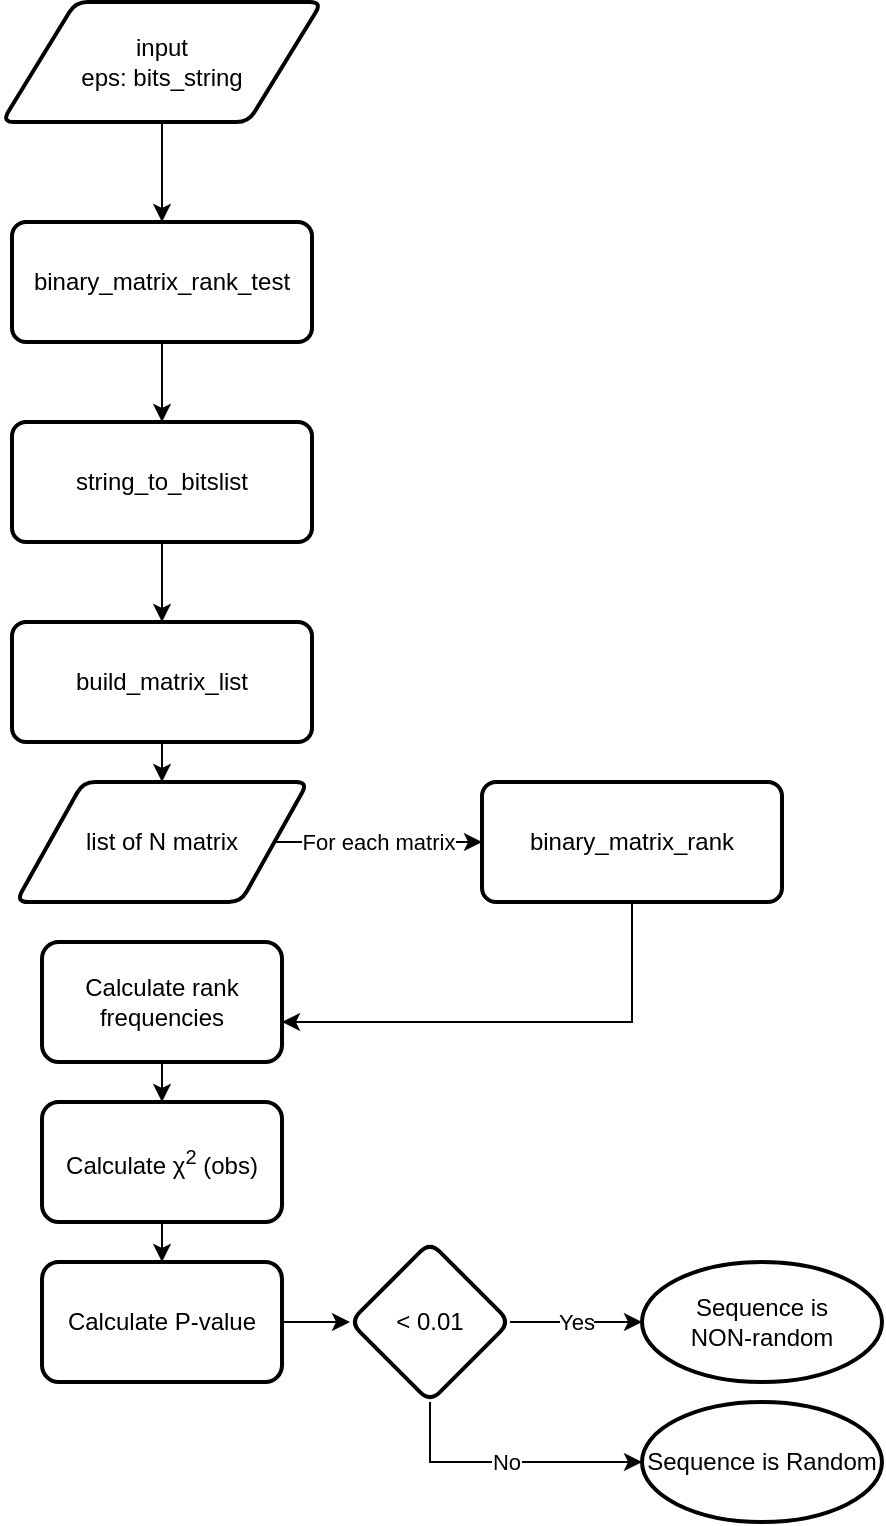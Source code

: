 <mxfile version="16.2.6" type="device"><diagram id="ttC6OiazqSPJLayoyApQ" name="Page-1"><mxGraphModel dx="1422" dy="752" grid="1" gridSize="10" guides="1" tooltips="1" connect="1" arrows="1" fold="1" page="1" pageScale="1" pageWidth="827" pageHeight="1169" math="0" shadow="0"><root><mxCell id="0"/><mxCell id="1" parent="0"/><mxCell id="J2mR7XZtdOOSJjNfKXIL-4" style="edgeStyle=orthogonalEdgeStyle;rounded=0;orthogonalLoop=1;jettySize=auto;html=1;" edge="1" parent="1" source="J2mR7XZtdOOSJjNfKXIL-2" target="J2mR7XZtdOOSJjNfKXIL-3"><mxGeometry relative="1" as="geometry"/></mxCell><mxCell id="J2mR7XZtdOOSJjNfKXIL-2" value="&lt;div&gt;input&lt;/div&gt;&lt;div&gt;eps: bits_string&lt;br&gt;&lt;/div&gt;" style="shape=parallelogram;html=1;strokeWidth=2;perimeter=parallelogramPerimeter;whiteSpace=wrap;rounded=1;arcSize=12;size=0.23;" vertex="1" parent="1"><mxGeometry x="160" y="40" width="160" height="60" as="geometry"/></mxCell><mxCell id="J2mR7XZtdOOSJjNfKXIL-6" style="edgeStyle=orthogonalEdgeStyle;rounded=0;orthogonalLoop=1;jettySize=auto;html=1;" edge="1" parent="1" source="J2mR7XZtdOOSJjNfKXIL-3" target="J2mR7XZtdOOSJjNfKXIL-5"><mxGeometry relative="1" as="geometry"/></mxCell><mxCell id="J2mR7XZtdOOSJjNfKXIL-3" value="binary_matrix_rank_test" style="rounded=1;whiteSpace=wrap;html=1;absoluteArcSize=1;arcSize=14;strokeWidth=2;" vertex="1" parent="1"><mxGeometry x="165" y="150" width="150" height="60" as="geometry"/></mxCell><mxCell id="J2mR7XZtdOOSJjNfKXIL-8" style="edgeStyle=orthogonalEdgeStyle;rounded=0;orthogonalLoop=1;jettySize=auto;html=1;" edge="1" parent="1" source="J2mR7XZtdOOSJjNfKXIL-5" target="J2mR7XZtdOOSJjNfKXIL-7"><mxGeometry relative="1" as="geometry"/></mxCell><mxCell id="J2mR7XZtdOOSJjNfKXIL-5" value="string_to_bitslist" style="rounded=1;whiteSpace=wrap;html=1;absoluteArcSize=1;arcSize=14;strokeWidth=2;" vertex="1" parent="1"><mxGeometry x="165" y="250" width="150" height="60" as="geometry"/></mxCell><mxCell id="J2mR7XZtdOOSJjNfKXIL-12" style="edgeStyle=orthogonalEdgeStyle;rounded=0;orthogonalLoop=1;jettySize=auto;html=1;" edge="1" parent="1" source="J2mR7XZtdOOSJjNfKXIL-7" target="J2mR7XZtdOOSJjNfKXIL-11"><mxGeometry relative="1" as="geometry"/></mxCell><mxCell id="J2mR7XZtdOOSJjNfKXIL-7" value="build_matrix_list" style="rounded=1;whiteSpace=wrap;html=1;absoluteArcSize=1;arcSize=14;strokeWidth=2;" vertex="1" parent="1"><mxGeometry x="165" y="350" width="150" height="60" as="geometry"/></mxCell><mxCell id="J2mR7XZtdOOSJjNfKXIL-15" value="" style="edgeStyle=orthogonalEdgeStyle;rounded=0;orthogonalLoop=1;jettySize=auto;html=1;" edge="1" parent="1" source="J2mR7XZtdOOSJjNfKXIL-9" target="J2mR7XZtdOOSJjNfKXIL-14"><mxGeometry relative="1" as="geometry"><Array as="points"><mxPoint x="475" y="550"/></Array></mxGeometry></mxCell><mxCell id="J2mR7XZtdOOSJjNfKXIL-9" value="binary_matrix_rank" style="rounded=1;whiteSpace=wrap;html=1;absoluteArcSize=1;arcSize=14;strokeWidth=2;" vertex="1" parent="1"><mxGeometry x="400" y="430" width="150" height="60" as="geometry"/></mxCell><mxCell id="J2mR7XZtdOOSJjNfKXIL-13" value="&lt;div&gt;For each matrix&lt;/div&gt;" style="edgeStyle=orthogonalEdgeStyle;rounded=0;orthogonalLoop=1;jettySize=auto;html=1;" edge="1" parent="1" source="J2mR7XZtdOOSJjNfKXIL-11" target="J2mR7XZtdOOSJjNfKXIL-9"><mxGeometry relative="1" as="geometry"><Array as="points"><mxPoint x="370" y="460"/><mxPoint x="370" y="460"/></Array></mxGeometry></mxCell><mxCell id="J2mR7XZtdOOSJjNfKXIL-11" value="list of N matrix" style="shape=parallelogram;html=1;strokeWidth=2;perimeter=parallelogramPerimeter;whiteSpace=wrap;rounded=1;arcSize=12;size=0.23;" vertex="1" parent="1"><mxGeometry x="167" y="430" width="146" height="60" as="geometry"/></mxCell><mxCell id="J2mR7XZtdOOSJjNfKXIL-17" value="" style="edgeStyle=orthogonalEdgeStyle;rounded=0;orthogonalLoop=1;jettySize=auto;html=1;" edge="1" parent="1" source="J2mR7XZtdOOSJjNfKXIL-14" target="J2mR7XZtdOOSJjNfKXIL-16"><mxGeometry relative="1" as="geometry"/></mxCell><mxCell id="J2mR7XZtdOOSJjNfKXIL-14" value="&lt;div&gt;Calculate rank&lt;/div&gt;&lt;div&gt;frequencies&lt;br&gt;&lt;/div&gt;" style="whiteSpace=wrap;html=1;rounded=1;arcSize=14;strokeWidth=2;" vertex="1" parent="1"><mxGeometry x="180" y="510" width="120" height="60" as="geometry"/></mxCell><mxCell id="J2mR7XZtdOOSJjNfKXIL-20" value="" style="edgeStyle=orthogonalEdgeStyle;rounded=0;orthogonalLoop=1;jettySize=auto;html=1;" edge="1" parent="1" source="J2mR7XZtdOOSJjNfKXIL-16" target="J2mR7XZtdOOSJjNfKXIL-19"><mxGeometry relative="1" as="geometry"/></mxCell><mxCell id="J2mR7XZtdOOSJjNfKXIL-16" value="Calculate χ&lt;sup&gt;2&lt;/sup&gt; (obs)" style="whiteSpace=wrap;html=1;rounded=1;arcSize=14;strokeWidth=2;" vertex="1" parent="1"><mxGeometry x="180" y="590" width="120" height="60" as="geometry"/></mxCell><mxCell id="J2mR7XZtdOOSJjNfKXIL-22" value="" style="edgeStyle=orthogonalEdgeStyle;rounded=0;orthogonalLoop=1;jettySize=auto;html=1;" edge="1" parent="1" source="J2mR7XZtdOOSJjNfKXIL-19" target="J2mR7XZtdOOSJjNfKXIL-21"><mxGeometry relative="1" as="geometry"/></mxCell><mxCell id="J2mR7XZtdOOSJjNfKXIL-19" value="Calculate P-value" style="whiteSpace=wrap;html=1;rounded=1;arcSize=14;strokeWidth=2;" vertex="1" parent="1"><mxGeometry x="180" y="670" width="120" height="60" as="geometry"/></mxCell><mxCell id="J2mR7XZtdOOSJjNfKXIL-24" value="Yes" style="edgeStyle=orthogonalEdgeStyle;rounded=0;orthogonalLoop=1;jettySize=auto;html=1;" edge="1" parent="1" source="J2mR7XZtdOOSJjNfKXIL-21" target="J2mR7XZtdOOSJjNfKXIL-23"><mxGeometry relative="1" as="geometry"/></mxCell><mxCell id="J2mR7XZtdOOSJjNfKXIL-26" value="No" style="edgeStyle=orthogonalEdgeStyle;rounded=0;orthogonalLoop=1;jettySize=auto;html=1;" edge="1" parent="1" source="J2mR7XZtdOOSJjNfKXIL-21" target="J2mR7XZtdOOSJjNfKXIL-25"><mxGeometry relative="1" as="geometry"><Array as="points"><mxPoint x="374" y="770"/></Array></mxGeometry></mxCell><mxCell id="J2mR7XZtdOOSJjNfKXIL-21" value="&amp;lt; 0.01" style="rhombus;whiteSpace=wrap;html=1;rounded=1;arcSize=14;strokeWidth=2;" vertex="1" parent="1"><mxGeometry x="334" y="660" width="80" height="80" as="geometry"/></mxCell><mxCell id="J2mR7XZtdOOSJjNfKXIL-23" value="&lt;div&gt;Sequence is&lt;/div&gt;&lt;div&gt;NON-random&lt;/div&gt;" style="ellipse;whiteSpace=wrap;html=1;rounded=1;arcSize=14;strokeWidth=2;" vertex="1" parent="1"><mxGeometry x="480" y="670" width="120" height="60" as="geometry"/></mxCell><mxCell id="J2mR7XZtdOOSJjNfKXIL-25" value="Sequence is Random" style="ellipse;whiteSpace=wrap;html=1;rounded=1;arcSize=14;strokeWidth=2;" vertex="1" parent="1"><mxGeometry x="480" y="740" width="120" height="60" as="geometry"/></mxCell></root></mxGraphModel></diagram></mxfile>
